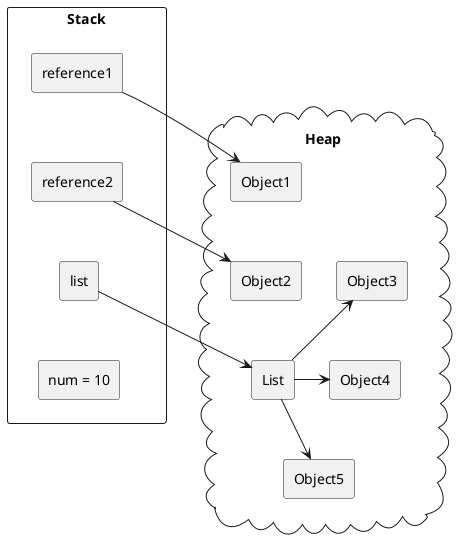 @startuml

'package "Stack" <<Node>> {
'	package "reference1" <<Rectangle>> {
'	}
'	package "reference2" <<Rectangle>> {
'	}
'	package "list" <<Rectangle>> {
'	}
'	package "num" <<Rectangle>> {
'	}
'
'	"reference1" -[hidden]- "reference2"
'	"reference2" -[hidden]- "list"
'	"list" -[hidden]- "num"
'}
'
'package "Heap" <<Cloud>> {
'	package "Object1" <<Rectangle>> {
'	}
'	package "Object2" <<Rectangle>> {
'	}
'	package "Object3" <<Rectangle>> {
'	}
'
'	package "String1" <<Rectangle>> {
'	}
'	package "String2" <<Rectangle>> {
'	}
'	package "List" <<Rectangle>> {
'	}
'
'	"List" -[hidden]- "String1"
'	"Object1" -[hidden]- "Object2"
'}
'
'"reference1" --> "String1"
'"reference2" --> "String2"
'"list" --> "List"

rectangle "Stack" {
	rectangle "reference1"
	rectangle "reference2"
	rectangle "list"
	rectangle "num = 10" as num

	reference1 -[hidden]- reference2
	reference2 -[hidden]- list
	list -[hidden]- num
}

cloud "Heap" {
	rectangle "Object1"
	rectangle "Object2"
	rectangle "List"
	rectangle "Object3"
	rectangle "Object4"
	rectangle "Object5"

	Object1 -[hidden]- Object2
	Object2 -[hidden]- List
	Object3 -[hidden]- Object4
	Object4 -[hidden]- Object5

	List -up-> Object3
	List -right-> Object4
	List --> Object5
}


Stack -[hidden]- Heap
reference1 --> Object1
reference2 --> Object2
list --> List

'aaa -right- bbb


@enduml